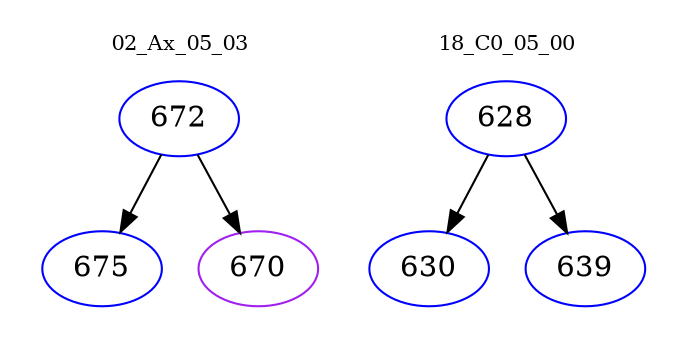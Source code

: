 digraph{
subgraph cluster_0 {
color = white
label = "02_Ax_05_03";
fontsize=10;
T0_672 [label="672", color="blue"]
T0_672 -> T0_675 [color="black"]
T0_675 [label="675", color="blue"]
T0_672 -> T0_670 [color="black"]
T0_670 [label="670", color="purple"]
}
subgraph cluster_1 {
color = white
label = "18_C0_05_00";
fontsize=10;
T1_628 [label="628", color="blue"]
T1_628 -> T1_630 [color="black"]
T1_630 [label="630", color="blue"]
T1_628 -> T1_639 [color="black"]
T1_639 [label="639", color="blue"]
}
}
